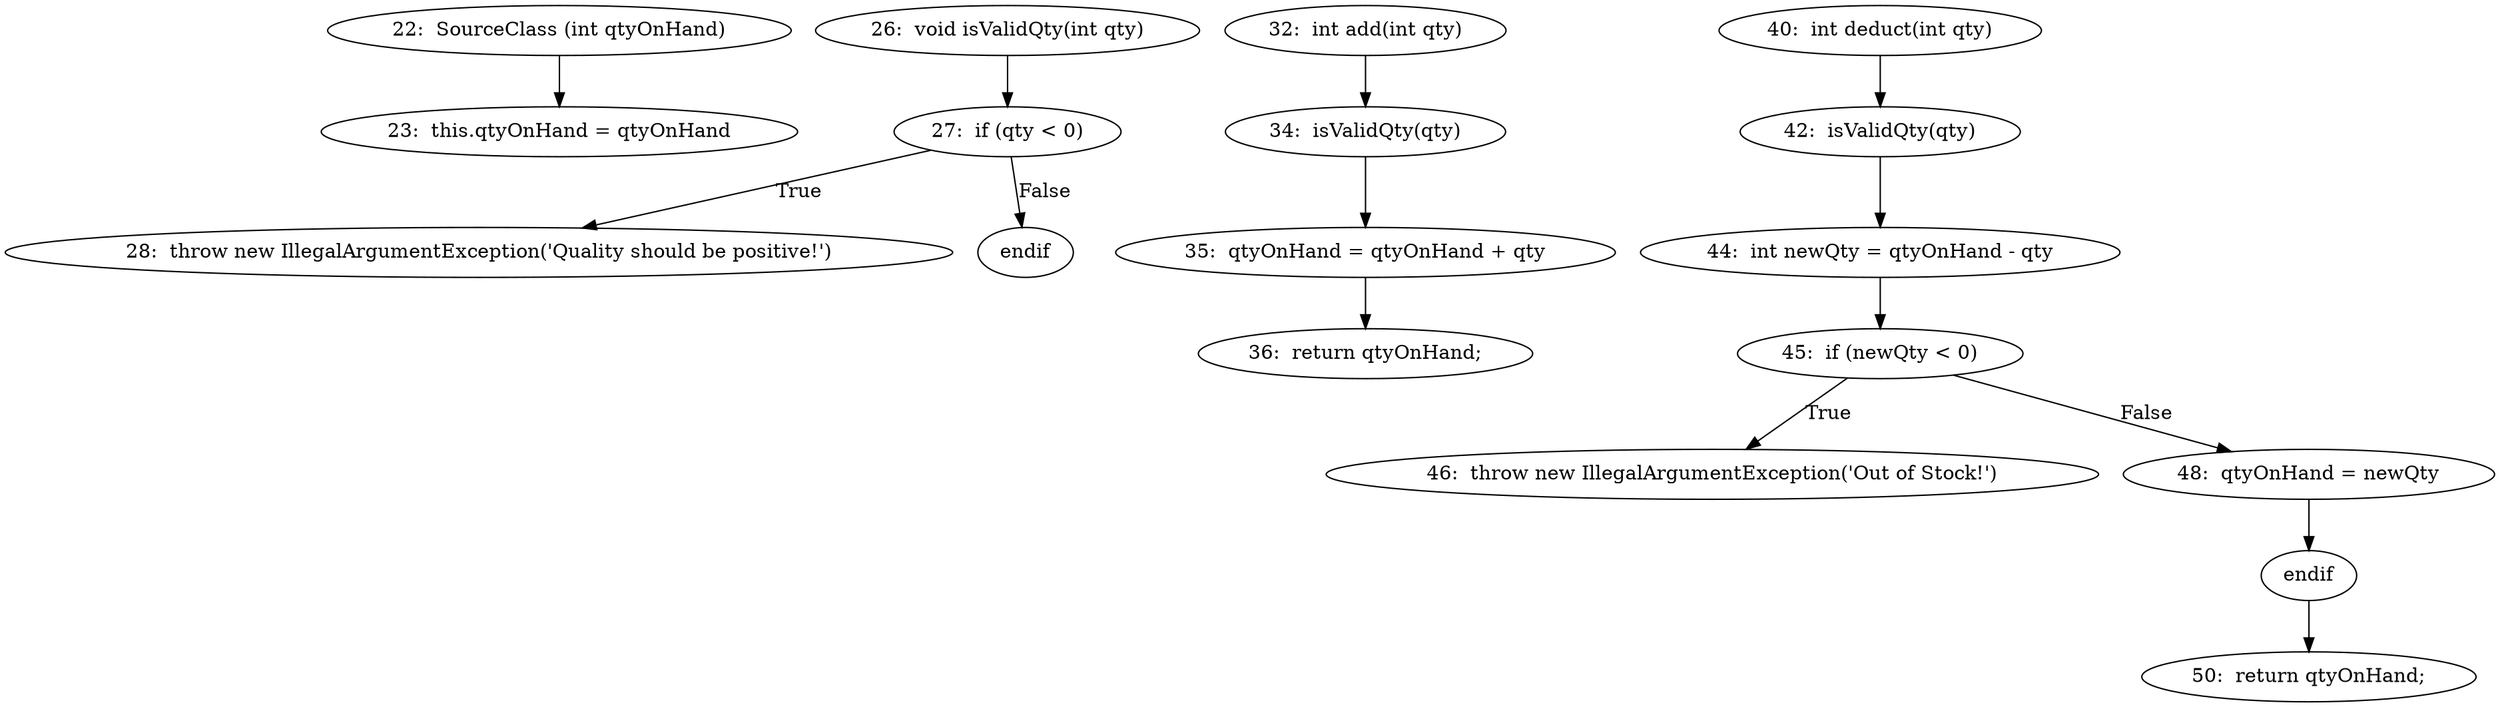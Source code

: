 digraph SourceClass_CFG {
  // graph-vertices
  v1  [label="22:  SourceClass (int qtyOnHand)"];
  v2  [label="23:  this.qtyOnHand = qtyOnHand"];
  v3  [label="26:  void isValidQty(int qty)"];
  v4  [label="27:  if (qty < 0)"];
  v5  [label="28:  throw new IllegalArgumentException('Quality should be positive!')"];
  v6  [label="endif"];
  v7  [label="32:  int add(int qty)"];
  v8  [label="34:  isValidQty(qty)"];
  v9  [label="35:  qtyOnHand = qtyOnHand + qty"];
  v10  [label="36:  return qtyOnHand;"];
  v11  [label="40:  int deduct(int qty)"];
  v12  [label="42:  isValidQty(qty)"];
  v13  [label="44:  int newQty = qtyOnHand - qty"];
  v14  [label="45:  if (newQty < 0)"];
  v15  [label="46:  throw new IllegalArgumentException('Out of Stock!')"];
  v16  [label="endif"];
  v17  [label="48:  qtyOnHand = newQty"];
  v18  [label="50:  return qtyOnHand;"];
  // graph-edges
  v1 -> v2;
  v3 -> v4;
  v4 -> v5  [label="True"];
  v4 -> v6  [label="False"];
  v7 -> v8;
  v8 -> v9;
  v9 -> v10;
  v11 -> v12;
  v12 -> v13;
  v13 -> v14;
  v14 -> v15  [label="True"];
  v14 -> v17  [label="False"];
  v17 -> v16;
  v16 -> v18;
  // end-of-graph
}
